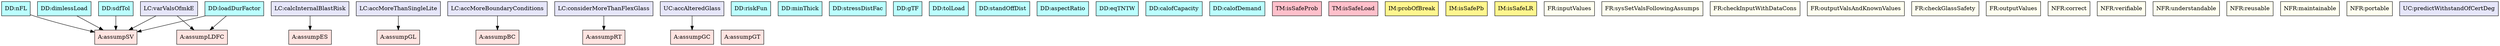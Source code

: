 digraph avsall {
	loadDurFactor -> assumpSV;
	loadDurFactor -> assumpLDFC;
	nFL -> assumpSV;
	dimlessLoad -> assumpSV;
	sdfTol -> assumpSV;
	calcInternalBlastRisk -> assumpES;
	varValsOfmkE -> assumpSV;
	varValsOfmkE -> assumpLDFC;
	accMoreThanSingleLite -> assumpGL;
	accMoreBoundaryConditions -> assumpBC;
	considerMoreThanFlexGlass -> assumpRT;
	accAlteredGlass -> assumpGC;


	assumpGT	[shape=box, color=black, style=filled, fillcolor=mistyrose, label="A:assumpGT"];
	assumpGC	[shape=box, color=black, style=filled, fillcolor=mistyrose, label="A:assumpGC"];
	assumpES	[shape=box, color=black, style=filled, fillcolor=mistyrose, label="A:assumpES"];
	assumpSV	[shape=box, color=black, style=filled, fillcolor=mistyrose, label="A:assumpSV"];
	assumpGL	[shape=box, color=black, style=filled, fillcolor=mistyrose, label="A:assumpGL"];
	assumpBC	[shape=box, color=black, style=filled, fillcolor=mistyrose, label="A:assumpBC"];
	assumpRT	[shape=box, color=black, style=filled, fillcolor=mistyrose, label="A:assumpRT"];
	assumpLDFC	[shape=box, color=black, style=filled, fillcolor=mistyrose, label="A:assumpLDFC"];

	subgraph A {
	rank="same"
	{assumpGT, assumpGC, assumpES, assumpSV, assumpGL, assumpBC, assumpRT, assumpLDFC}
	}

	riskFun	[shape=box, color=black, style=filled, fillcolor=paleturquoise1, label="DD:riskFun"];
	minThick	[shape=box, color=black, style=filled, fillcolor=paleturquoise1, label="DD:minThick"];
	loadDurFactor	[shape=box, color=black, style=filled, fillcolor=paleturquoise1, label="DD:loadDurFactor"];
	stressDistFac	[shape=box, color=black, style=filled, fillcolor=paleturquoise1, label="DD:stressDistFac"];
	nFL	[shape=box, color=black, style=filled, fillcolor=paleturquoise1, label="DD:nFL"];
	glassTypeFac	[shape=box, color=black, style=filled, fillcolor=paleturquoise1, label="DD:gTF"];
	dimlessLoad	[shape=box, color=black, style=filled, fillcolor=paleturquoise1, label="DD:dimlessLoad"];
	tolLoad	[shape=box, color=black, style=filled, fillcolor=paleturquoise1, label="DD:tolLoad"];
	sdfTol	[shape=box, color=black, style=filled, fillcolor=paleturquoise1, label="DD:sdfTol"];
	stdOffDist	[shape=box, color=black, style=filled, fillcolor=paleturquoise1, label="DD:standOffDist"];
	aR	[shape=box, color=black, style=filled, fillcolor=paleturquoise1, label="DD:aspectRatio"];
	eqTNTChar	[shape=box, color=black, style=filled, fillcolor=paleturquoise1, label="DD:eqTNTW"];
	lResistance	[shape=box, color=black, style=filled, fillcolor=paleturquoise1, label="DD:calofCapacity"];
	demandq	[shape=box, color=black, style=filled, fillcolor=paleturquoise1, label="DD:calofDemand"];

	subgraph DD {
	rank="same"
	{riskFun, minThick, loadDurFactor, stressDistFac, nFL, glassTypeFac, dimlessLoad, tolLoad, sdfTol, stdOffDist, aR, eqTNTChar, lResistance, demandq}
	}

	isSafeProb	[shape=box, color=black, style=filled, fillcolor=pink, label="TM:isSafeProb"];
	isSafeLoad	[shape=box, color=black, style=filled, fillcolor=pink, label="TM:isSafeLoad"];

	subgraph TM {
	rank="same"
	{isSafeProb, isSafeLoad}
	}

	probBr	[shape=box, color=black, style=filled, fillcolor=khaki1, label="IM:probOfBreak"];
	isSafePb	[shape=box, color=black, style=filled, fillcolor=khaki1, label="IM:isSafePb"];
	isSafeLR	[shape=box, color=black, style=filled, fillcolor=khaki1, label="IM:isSafeLR"];

	subgraph IM {
	rank="same"
	{probBr, isSafePb, isSafeLR}
	}

	inputValues	[shape=box, color=black, style=filled, fillcolor=ivory, label="FR:inputValues"];
	sysSetValsFollowingAssumps	[shape=box, color=black, style=filled, fillcolor=ivory, label="FR:sysSetValsFollowingAssumps"];
	checkInputWithDataCons	[shape=box, color=black, style=filled, fillcolor=ivory, label="FR:checkInputWithDataCons"];
	outputValsAndKnownValues	[shape=box, color=black, style=filled, fillcolor=ivory, label="FR:outputValsAndKnownValues"];
	checkGlassSafety	[shape=box, color=black, style=filled, fillcolor=ivory, label="FR:checkGlassSafety"];
	outputValues	[shape=box, color=black, style=filled, fillcolor=ivory, label="FR:outputValues"];
	correct	[shape=box, color=black, style=filled, fillcolor=ivory, label="NFR:correct"];
	verifiable	[shape=box, color=black, style=filled, fillcolor=ivory, label="NFR:verifiable"];
	understandable	[shape=box, color=black, style=filled, fillcolor=ivory, label="NFR:understandable"];
	reusable	[shape=box, color=black, style=filled, fillcolor=ivory, label="NFR:reusable"];
	maintainable	[shape=box, color=black, style=filled, fillcolor=ivory, label="NFR:maintainable"];
	portable	[shape=box, color=black, style=filled, fillcolor=ivory, label="NFR:portable"];

	subgraph FR {
	rank="same"
	{inputValues, sysSetValsFollowingAssumps, checkInputWithDataCons, outputValsAndKnownValues, checkGlassSafety, outputValues, correct, verifiable, understandable, reusable, maintainable, portable}
	}

	calcInternalBlastRisk	[shape=box, color=black, style=filled, fillcolor=lavender, label="LC:calcInternalBlastRisk"];
	varValsOfmkE	[shape=box, color=black, style=filled, fillcolor=lavender, label="LC:varValsOfmkE"];
	accMoreThanSingleLite	[shape=box, color=black, style=filled, fillcolor=lavender, label="LC:accMoreThanSingleLite"];
	accMoreBoundaryConditions	[shape=box, color=black, style=filled, fillcolor=lavender, label="LC:accMoreBoundaryConditions"];
	considerMoreThanFlexGlass	[shape=box, color=black, style=filled, fillcolor=lavender, label="LC:considerMoreThanFlexGlass"];
	predictWithstandOfCertDeg	[shape=box, color=black, style=filled, fillcolor=lavender, label="UC:predictWithstandOfCertDeg"];
	accAlteredGlass	[shape=box, color=black, style=filled, fillcolor=lavender, label="UC:accAlteredGlass"];

	subgraph LC {
	rank="same"
	{calcInternalBlastRisk, varValsOfmkE, accMoreThanSingleLite, accMoreBoundaryConditions, considerMoreThanFlexGlass, predictWithstandOfCertDeg, accAlteredGlass}
	}

}
